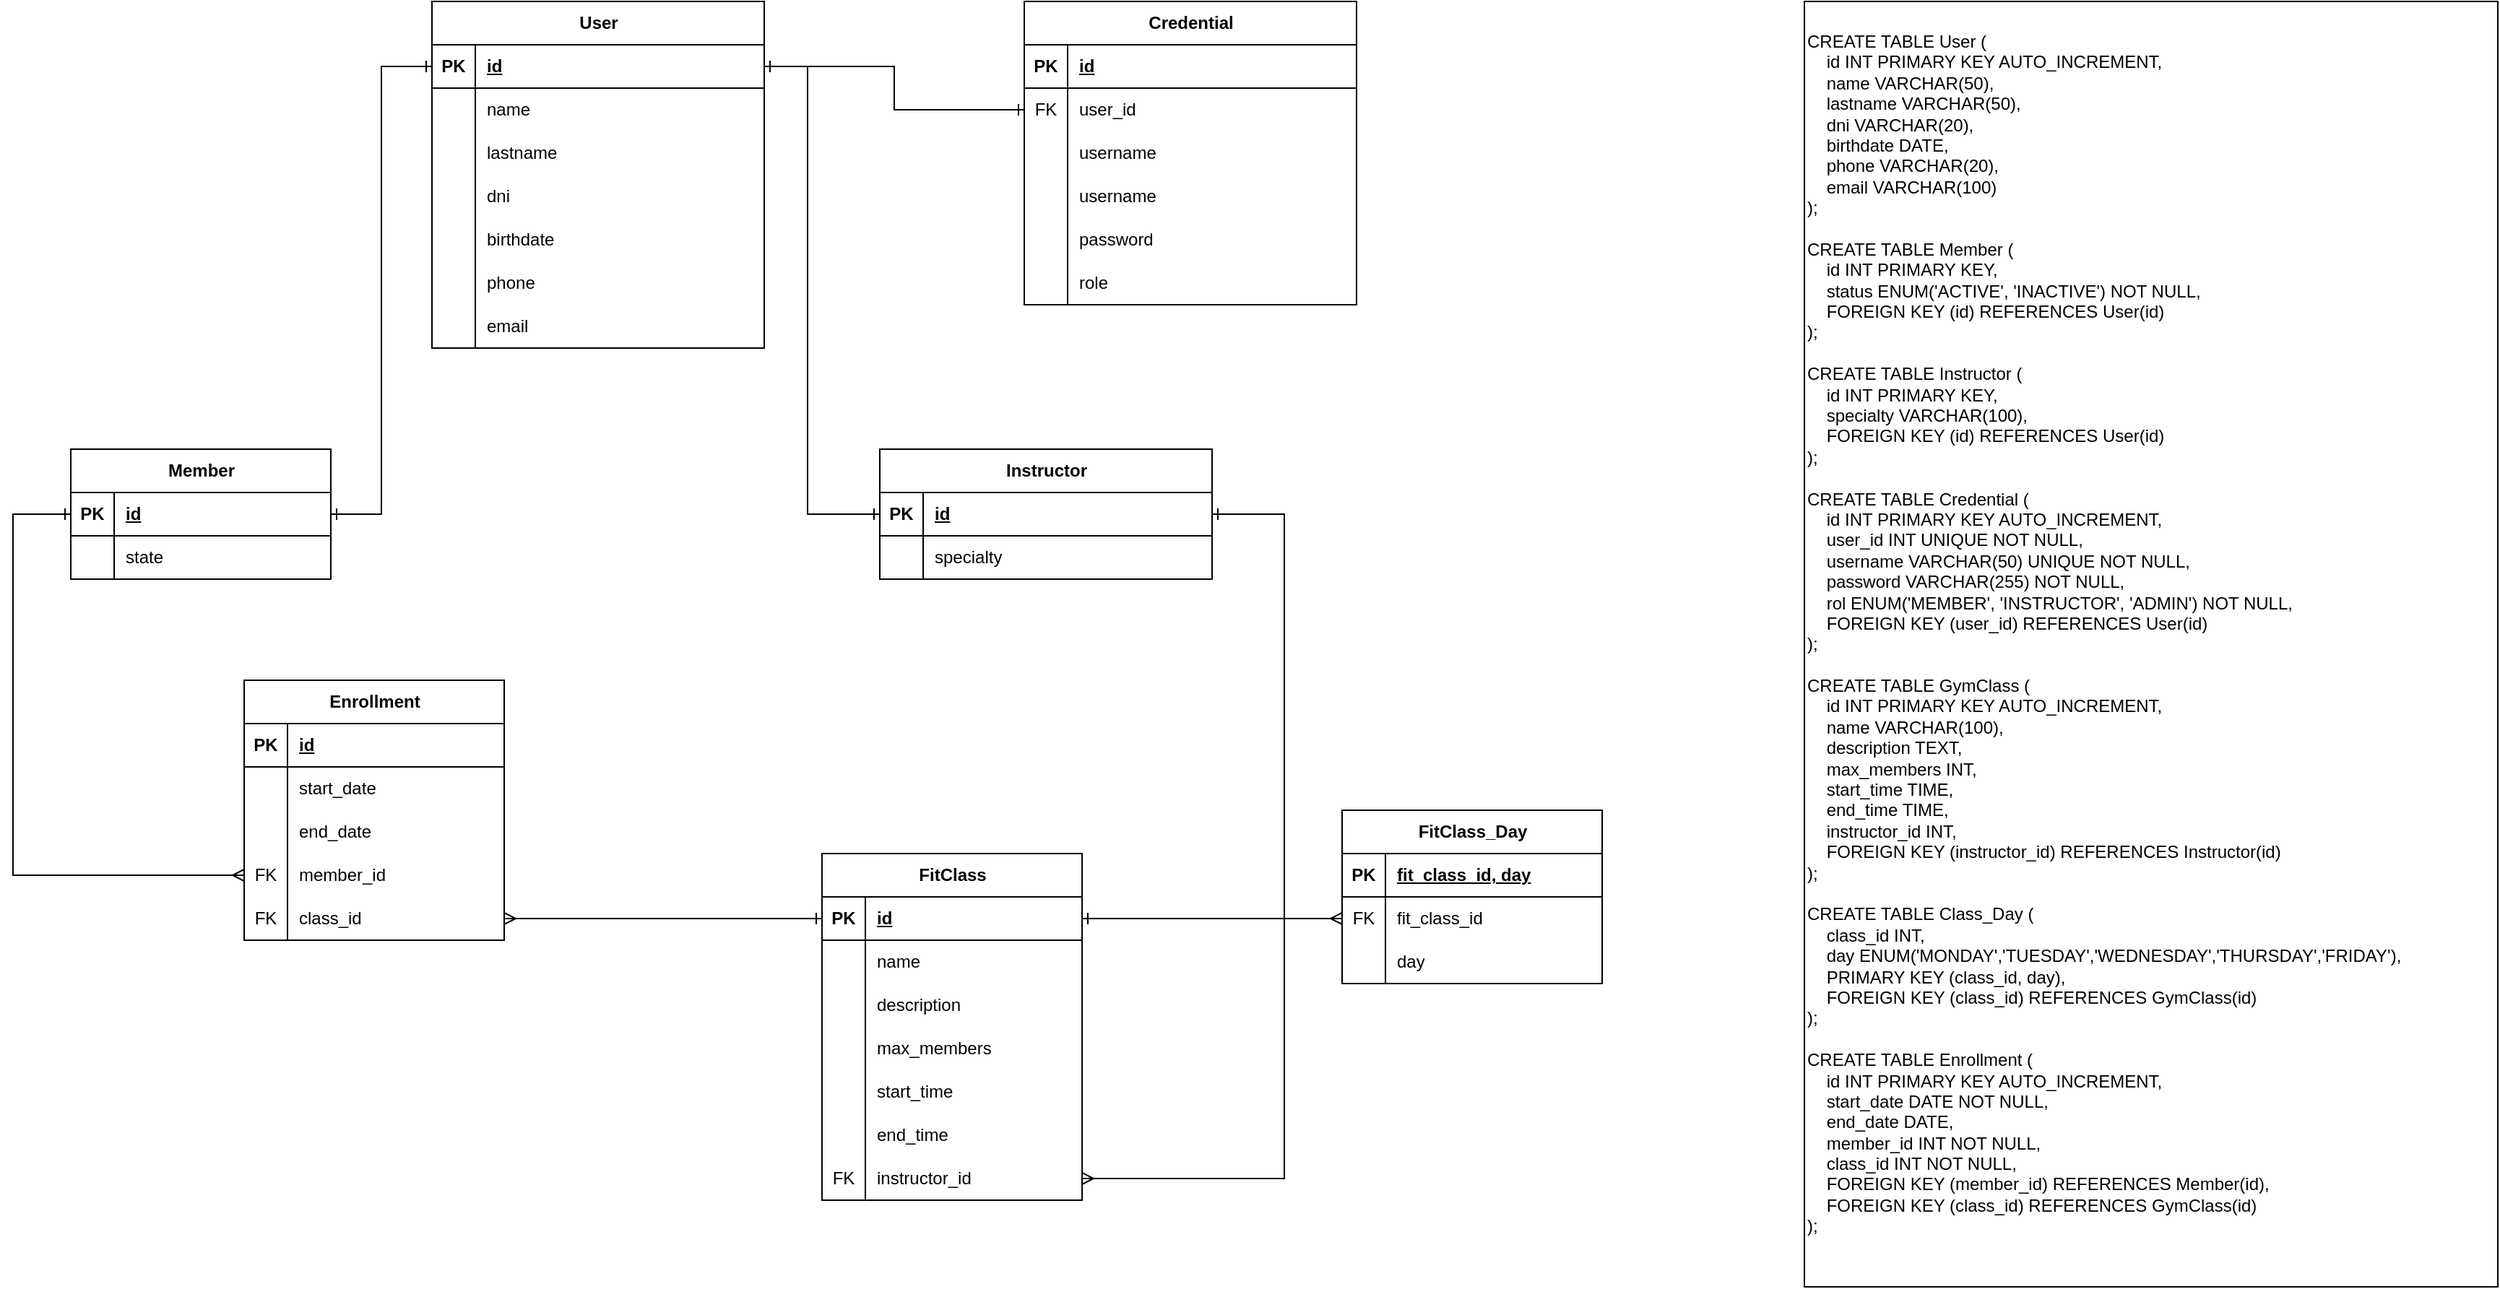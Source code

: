 <mxfile version="26.2.15">
  <diagram id="R2lEEEUBdFMjLlhIrx00" name="Page-1">
    <mxGraphModel dx="3394" dy="494" grid="1" gridSize="10" guides="1" tooltips="1" connect="1" arrows="1" fold="1" page="0" pageScale="1" pageWidth="850" pageHeight="1100" math="0" shadow="0" extFonts="Permanent Marker^https://fonts.googleapis.com/css?family=Permanent+Marker">
      <root>
        <mxCell id="0" />
        <mxCell id="1" parent="0" />
        <mxCell id="XDfrnx3WVBrIxC8lIADn-15" value="Credential" style="shape=table;startSize=30;container=1;collapsible=1;childLayout=tableLayout;fixedRows=1;rowLines=0;fontStyle=1;align=center;resizeLast=1;html=1;" parent="1" vertex="1">
          <mxGeometry x="-140" y="1050" width="230" height="210" as="geometry" />
        </mxCell>
        <mxCell id="XDfrnx3WVBrIxC8lIADn-16" value="" style="shape=tableRow;horizontal=0;startSize=0;swimlaneHead=0;swimlaneBody=0;fillColor=none;collapsible=0;dropTarget=0;points=[[0,0.5],[1,0.5]];portConstraint=eastwest;top=0;left=0;right=0;bottom=1;" parent="XDfrnx3WVBrIxC8lIADn-15" vertex="1">
          <mxGeometry y="30" width="230" height="30" as="geometry" />
        </mxCell>
        <mxCell id="XDfrnx3WVBrIxC8lIADn-17" value="PK" style="shape=partialRectangle;connectable=0;fillColor=none;top=0;left=0;bottom=0;right=0;fontStyle=1;overflow=hidden;whiteSpace=wrap;html=1;" parent="XDfrnx3WVBrIxC8lIADn-16" vertex="1">
          <mxGeometry width="30" height="30" as="geometry">
            <mxRectangle width="30" height="30" as="alternateBounds" />
          </mxGeometry>
        </mxCell>
        <mxCell id="XDfrnx3WVBrIxC8lIADn-18" value="id" style="shape=partialRectangle;connectable=0;fillColor=none;top=0;left=0;bottom=0;right=0;align=left;spacingLeft=6;fontStyle=5;overflow=hidden;whiteSpace=wrap;html=1;" parent="XDfrnx3WVBrIxC8lIADn-16" vertex="1">
          <mxGeometry x="30" width="200" height="30" as="geometry">
            <mxRectangle width="200" height="30" as="alternateBounds" />
          </mxGeometry>
        </mxCell>
        <mxCell id="XDfrnx3WVBrIxC8lIADn-19" value="" style="shape=tableRow;horizontal=0;startSize=0;swimlaneHead=0;swimlaneBody=0;fillColor=none;collapsible=0;dropTarget=0;points=[[0,0.5],[1,0.5]];portConstraint=eastwest;top=0;left=0;right=0;bottom=0;" parent="XDfrnx3WVBrIxC8lIADn-15" vertex="1">
          <mxGeometry y="60" width="230" height="30" as="geometry" />
        </mxCell>
        <mxCell id="XDfrnx3WVBrIxC8lIADn-20" value="FK" style="shape=partialRectangle;connectable=0;fillColor=none;top=0;left=0;bottom=0;right=0;editable=1;overflow=hidden;whiteSpace=wrap;html=1;" parent="XDfrnx3WVBrIxC8lIADn-19" vertex="1">
          <mxGeometry width="30" height="30" as="geometry">
            <mxRectangle width="30" height="30" as="alternateBounds" />
          </mxGeometry>
        </mxCell>
        <mxCell id="XDfrnx3WVBrIxC8lIADn-21" value="user_id" style="shape=partialRectangle;connectable=0;fillColor=none;top=0;left=0;bottom=0;right=0;align=left;spacingLeft=6;overflow=hidden;whiteSpace=wrap;html=1;" parent="XDfrnx3WVBrIxC8lIADn-19" vertex="1">
          <mxGeometry x="30" width="200" height="30" as="geometry">
            <mxRectangle width="200" height="30" as="alternateBounds" />
          </mxGeometry>
        </mxCell>
        <mxCell id="XDfrnx3WVBrIxC8lIADn-177" value="" style="shape=tableRow;horizontal=0;startSize=0;swimlaneHead=0;swimlaneBody=0;fillColor=none;collapsible=0;dropTarget=0;points=[[0,0.5],[1,0.5]];portConstraint=eastwest;top=0;left=0;right=0;bottom=0;" parent="XDfrnx3WVBrIxC8lIADn-15" vertex="1">
          <mxGeometry y="90" width="230" height="30" as="geometry" />
        </mxCell>
        <mxCell id="XDfrnx3WVBrIxC8lIADn-178" value="" style="shape=partialRectangle;connectable=0;fillColor=none;top=0;left=0;bottom=0;right=0;editable=1;overflow=hidden;whiteSpace=wrap;html=1;" parent="XDfrnx3WVBrIxC8lIADn-177" vertex="1">
          <mxGeometry width="30" height="30" as="geometry">
            <mxRectangle width="30" height="30" as="alternateBounds" />
          </mxGeometry>
        </mxCell>
        <mxCell id="XDfrnx3WVBrIxC8lIADn-179" value="username&lt;span style=&quot;white-space: pre;&quot;&gt;&#x9;&lt;/span&gt;&lt;span style=&quot;white-space: pre;&quot;&gt;&#x9;&lt;/span&gt;" style="shape=partialRectangle;connectable=0;fillColor=none;top=0;left=0;bottom=0;right=0;align=left;spacingLeft=6;overflow=hidden;whiteSpace=wrap;html=1;" parent="XDfrnx3WVBrIxC8lIADn-177" vertex="1">
          <mxGeometry x="30" width="200" height="30" as="geometry">
            <mxRectangle width="200" height="30" as="alternateBounds" />
          </mxGeometry>
        </mxCell>
        <mxCell id="XDfrnx3WVBrIxC8lIADn-22" value="" style="shape=tableRow;horizontal=0;startSize=0;swimlaneHead=0;swimlaneBody=0;fillColor=none;collapsible=0;dropTarget=0;points=[[0,0.5],[1,0.5]];portConstraint=eastwest;top=0;left=0;right=0;bottom=0;" parent="XDfrnx3WVBrIxC8lIADn-15" vertex="1">
          <mxGeometry y="120" width="230" height="30" as="geometry" />
        </mxCell>
        <mxCell id="XDfrnx3WVBrIxC8lIADn-23" value="" style="shape=partialRectangle;connectable=0;fillColor=none;top=0;left=0;bottom=0;right=0;editable=1;overflow=hidden;whiteSpace=wrap;html=1;" parent="XDfrnx3WVBrIxC8lIADn-22" vertex="1">
          <mxGeometry width="30" height="30" as="geometry">
            <mxRectangle width="30" height="30" as="alternateBounds" />
          </mxGeometry>
        </mxCell>
        <mxCell id="XDfrnx3WVBrIxC8lIADn-24" value="username&lt;span style=&quot;white-space: pre;&quot;&gt;&#x9;&lt;/span&gt;&lt;span style=&quot;white-space: pre;&quot;&gt;&#x9;&lt;/span&gt;" style="shape=partialRectangle;connectable=0;fillColor=none;top=0;left=0;bottom=0;right=0;align=left;spacingLeft=6;overflow=hidden;whiteSpace=wrap;html=1;" parent="XDfrnx3WVBrIxC8lIADn-22" vertex="1">
          <mxGeometry x="30" width="200" height="30" as="geometry">
            <mxRectangle width="200" height="30" as="alternateBounds" />
          </mxGeometry>
        </mxCell>
        <mxCell id="XDfrnx3WVBrIxC8lIADn-25" value="" style="shape=tableRow;horizontal=0;startSize=0;swimlaneHead=0;swimlaneBody=0;fillColor=none;collapsible=0;dropTarget=0;points=[[0,0.5],[1,0.5]];portConstraint=eastwest;top=0;left=0;right=0;bottom=0;" parent="XDfrnx3WVBrIxC8lIADn-15" vertex="1">
          <mxGeometry y="150" width="230" height="30" as="geometry" />
        </mxCell>
        <mxCell id="XDfrnx3WVBrIxC8lIADn-26" value="" style="shape=partialRectangle;connectable=0;fillColor=none;top=0;left=0;bottom=0;right=0;editable=1;overflow=hidden;whiteSpace=wrap;html=1;" parent="XDfrnx3WVBrIxC8lIADn-25" vertex="1">
          <mxGeometry width="30" height="30" as="geometry">
            <mxRectangle width="30" height="30" as="alternateBounds" />
          </mxGeometry>
        </mxCell>
        <mxCell id="XDfrnx3WVBrIxC8lIADn-27" value="password" style="shape=partialRectangle;connectable=0;fillColor=none;top=0;left=0;bottom=0;right=0;align=left;spacingLeft=6;overflow=hidden;whiteSpace=wrap;html=1;" parent="XDfrnx3WVBrIxC8lIADn-25" vertex="1">
          <mxGeometry x="30" width="200" height="30" as="geometry">
            <mxRectangle width="200" height="30" as="alternateBounds" />
          </mxGeometry>
        </mxCell>
        <mxCell id="XDfrnx3WVBrIxC8lIADn-29" value="" style="shape=tableRow;horizontal=0;startSize=0;swimlaneHead=0;swimlaneBody=0;fillColor=none;collapsible=0;dropTarget=0;points=[[0,0.5],[1,0.5]];portConstraint=eastwest;top=0;left=0;right=0;bottom=0;" parent="XDfrnx3WVBrIxC8lIADn-15" vertex="1">
          <mxGeometry y="180" width="230" height="30" as="geometry" />
        </mxCell>
        <mxCell id="XDfrnx3WVBrIxC8lIADn-30" value="" style="shape=partialRectangle;connectable=0;fillColor=none;top=0;left=0;bottom=0;right=0;editable=1;overflow=hidden;whiteSpace=wrap;html=1;" parent="XDfrnx3WVBrIxC8lIADn-29" vertex="1">
          <mxGeometry width="30" height="30" as="geometry">
            <mxRectangle width="30" height="30" as="alternateBounds" />
          </mxGeometry>
        </mxCell>
        <mxCell id="XDfrnx3WVBrIxC8lIADn-31" value="role" style="shape=partialRectangle;connectable=0;fillColor=none;top=0;left=0;bottom=0;right=0;align=left;spacingLeft=6;overflow=hidden;whiteSpace=wrap;html=1;" parent="XDfrnx3WVBrIxC8lIADn-29" vertex="1">
          <mxGeometry x="30" width="200" height="30" as="geometry">
            <mxRectangle width="200" height="30" as="alternateBounds" />
          </mxGeometry>
        </mxCell>
        <mxCell id="XDfrnx3WVBrIxC8lIADn-51" value="Instructor" style="shape=table;startSize=30;container=1;collapsible=1;childLayout=tableLayout;fixedRows=1;rowLines=0;fontStyle=1;align=center;resizeLast=1;html=1;" parent="1" vertex="1">
          <mxGeometry x="-240" y="1360" width="230" height="90" as="geometry" />
        </mxCell>
        <mxCell id="XDfrnx3WVBrIxC8lIADn-52" value="" style="shape=tableRow;horizontal=0;startSize=0;swimlaneHead=0;swimlaneBody=0;fillColor=none;collapsible=0;dropTarget=0;points=[[0,0.5],[1,0.5]];portConstraint=eastwest;top=0;left=0;right=0;bottom=1;" parent="XDfrnx3WVBrIxC8lIADn-51" vertex="1">
          <mxGeometry y="30" width="230" height="30" as="geometry" />
        </mxCell>
        <mxCell id="XDfrnx3WVBrIxC8lIADn-53" value="PK" style="shape=partialRectangle;connectable=0;fillColor=none;top=0;left=0;bottom=0;right=0;fontStyle=1;overflow=hidden;whiteSpace=wrap;html=1;" parent="XDfrnx3WVBrIxC8lIADn-52" vertex="1">
          <mxGeometry width="30" height="30" as="geometry">
            <mxRectangle width="30" height="30" as="alternateBounds" />
          </mxGeometry>
        </mxCell>
        <mxCell id="XDfrnx3WVBrIxC8lIADn-54" value="id" style="shape=partialRectangle;connectable=0;fillColor=none;top=0;left=0;bottom=0;right=0;align=left;spacingLeft=6;fontStyle=5;overflow=hidden;whiteSpace=wrap;html=1;" parent="XDfrnx3WVBrIxC8lIADn-52" vertex="1">
          <mxGeometry x="30" width="200" height="30" as="geometry">
            <mxRectangle width="200" height="30" as="alternateBounds" />
          </mxGeometry>
        </mxCell>
        <mxCell id="XDfrnx3WVBrIxC8lIADn-55" value="" style="shape=tableRow;horizontal=0;startSize=0;swimlaneHead=0;swimlaneBody=0;fillColor=none;collapsible=0;dropTarget=0;points=[[0,0.5],[1,0.5]];portConstraint=eastwest;top=0;left=0;right=0;bottom=0;" parent="XDfrnx3WVBrIxC8lIADn-51" vertex="1">
          <mxGeometry y="60" width="230" height="30" as="geometry" />
        </mxCell>
        <mxCell id="XDfrnx3WVBrIxC8lIADn-56" value="" style="shape=partialRectangle;connectable=0;fillColor=none;top=0;left=0;bottom=0;right=0;editable=1;overflow=hidden;whiteSpace=wrap;html=1;" parent="XDfrnx3WVBrIxC8lIADn-55" vertex="1">
          <mxGeometry width="30" height="30" as="geometry">
            <mxRectangle width="30" height="30" as="alternateBounds" />
          </mxGeometry>
        </mxCell>
        <mxCell id="XDfrnx3WVBrIxC8lIADn-57" value="specialty" style="shape=partialRectangle;connectable=0;fillColor=none;top=0;left=0;bottom=0;right=0;align=left;spacingLeft=6;overflow=hidden;whiteSpace=wrap;html=1;" parent="XDfrnx3WVBrIxC8lIADn-55" vertex="1">
          <mxGeometry x="30" width="200" height="30" as="geometry">
            <mxRectangle width="200" height="30" as="alternateBounds" />
          </mxGeometry>
        </mxCell>
        <mxCell id="XDfrnx3WVBrIxC8lIADn-64" value="User" style="shape=table;startSize=30;container=1;collapsible=1;childLayout=tableLayout;fixedRows=1;rowLines=0;fontStyle=1;align=center;resizeLast=1;html=1;" parent="1" vertex="1">
          <mxGeometry x="-550" y="1050" width="230" height="240" as="geometry" />
        </mxCell>
        <mxCell id="XDfrnx3WVBrIxC8lIADn-65" value="" style="shape=tableRow;horizontal=0;startSize=0;swimlaneHead=0;swimlaneBody=0;fillColor=none;collapsible=0;dropTarget=0;points=[[0,0.5],[1,0.5]];portConstraint=eastwest;top=0;left=0;right=0;bottom=1;" parent="XDfrnx3WVBrIxC8lIADn-64" vertex="1">
          <mxGeometry y="30" width="230" height="30" as="geometry" />
        </mxCell>
        <mxCell id="XDfrnx3WVBrIxC8lIADn-66" value="PK" style="shape=partialRectangle;connectable=0;fillColor=none;top=0;left=0;bottom=0;right=0;fontStyle=1;overflow=hidden;whiteSpace=wrap;html=1;" parent="XDfrnx3WVBrIxC8lIADn-65" vertex="1">
          <mxGeometry width="30" height="30" as="geometry">
            <mxRectangle width="30" height="30" as="alternateBounds" />
          </mxGeometry>
        </mxCell>
        <mxCell id="XDfrnx3WVBrIxC8lIADn-67" value="id" style="shape=partialRectangle;connectable=0;fillColor=none;top=0;left=0;bottom=0;right=0;align=left;spacingLeft=6;fontStyle=5;overflow=hidden;whiteSpace=wrap;html=1;" parent="XDfrnx3WVBrIxC8lIADn-65" vertex="1">
          <mxGeometry x="30" width="200" height="30" as="geometry">
            <mxRectangle width="200" height="30" as="alternateBounds" />
          </mxGeometry>
        </mxCell>
        <mxCell id="XDfrnx3WVBrIxC8lIADn-68" value="" style="shape=tableRow;horizontal=0;startSize=0;swimlaneHead=0;swimlaneBody=0;fillColor=none;collapsible=0;dropTarget=0;points=[[0,0.5],[1,0.5]];portConstraint=eastwest;top=0;left=0;right=0;bottom=0;" parent="XDfrnx3WVBrIxC8lIADn-64" vertex="1">
          <mxGeometry y="60" width="230" height="30" as="geometry" />
        </mxCell>
        <mxCell id="XDfrnx3WVBrIxC8lIADn-69" value="" style="shape=partialRectangle;connectable=0;fillColor=none;top=0;left=0;bottom=0;right=0;editable=1;overflow=hidden;whiteSpace=wrap;html=1;" parent="XDfrnx3WVBrIxC8lIADn-68" vertex="1">
          <mxGeometry width="30" height="30" as="geometry">
            <mxRectangle width="30" height="30" as="alternateBounds" />
          </mxGeometry>
        </mxCell>
        <mxCell id="XDfrnx3WVBrIxC8lIADn-70" value="name" style="shape=partialRectangle;connectable=0;fillColor=none;top=0;left=0;bottom=0;right=0;align=left;spacingLeft=6;overflow=hidden;whiteSpace=wrap;html=1;" parent="XDfrnx3WVBrIxC8lIADn-68" vertex="1">
          <mxGeometry x="30" width="200" height="30" as="geometry">
            <mxRectangle width="200" height="30" as="alternateBounds" />
          </mxGeometry>
        </mxCell>
        <mxCell id="XDfrnx3WVBrIxC8lIADn-71" value="" style="shape=tableRow;horizontal=0;startSize=0;swimlaneHead=0;swimlaneBody=0;fillColor=none;collapsible=0;dropTarget=0;points=[[0,0.5],[1,0.5]];portConstraint=eastwest;top=0;left=0;right=0;bottom=0;" parent="XDfrnx3WVBrIxC8lIADn-64" vertex="1">
          <mxGeometry y="90" width="230" height="30" as="geometry" />
        </mxCell>
        <mxCell id="XDfrnx3WVBrIxC8lIADn-72" value="" style="shape=partialRectangle;connectable=0;fillColor=none;top=0;left=0;bottom=0;right=0;editable=1;overflow=hidden;whiteSpace=wrap;html=1;" parent="XDfrnx3WVBrIxC8lIADn-71" vertex="1">
          <mxGeometry width="30" height="30" as="geometry">
            <mxRectangle width="30" height="30" as="alternateBounds" />
          </mxGeometry>
        </mxCell>
        <mxCell id="XDfrnx3WVBrIxC8lIADn-73" value="lastname" style="shape=partialRectangle;connectable=0;fillColor=none;top=0;left=0;bottom=0;right=0;align=left;spacingLeft=6;overflow=hidden;whiteSpace=wrap;html=1;" parent="XDfrnx3WVBrIxC8lIADn-71" vertex="1">
          <mxGeometry x="30" width="200" height="30" as="geometry">
            <mxRectangle width="200" height="30" as="alternateBounds" />
          </mxGeometry>
        </mxCell>
        <mxCell id="XDfrnx3WVBrIxC8lIADn-74" value="" style="shape=tableRow;horizontal=0;startSize=0;swimlaneHead=0;swimlaneBody=0;fillColor=none;collapsible=0;dropTarget=0;points=[[0,0.5],[1,0.5]];portConstraint=eastwest;top=0;left=0;right=0;bottom=0;" parent="XDfrnx3WVBrIxC8lIADn-64" vertex="1">
          <mxGeometry y="120" width="230" height="30" as="geometry" />
        </mxCell>
        <mxCell id="XDfrnx3WVBrIxC8lIADn-75" value="" style="shape=partialRectangle;connectable=0;fillColor=none;top=0;left=0;bottom=0;right=0;editable=1;overflow=hidden;whiteSpace=wrap;html=1;" parent="XDfrnx3WVBrIxC8lIADn-74" vertex="1">
          <mxGeometry width="30" height="30" as="geometry">
            <mxRectangle width="30" height="30" as="alternateBounds" />
          </mxGeometry>
        </mxCell>
        <mxCell id="XDfrnx3WVBrIxC8lIADn-76" value="dni" style="shape=partialRectangle;connectable=0;fillColor=none;top=0;left=0;bottom=0;right=0;align=left;spacingLeft=6;overflow=hidden;whiteSpace=wrap;html=1;" parent="XDfrnx3WVBrIxC8lIADn-74" vertex="1">
          <mxGeometry x="30" width="200" height="30" as="geometry">
            <mxRectangle width="200" height="30" as="alternateBounds" />
          </mxGeometry>
        </mxCell>
        <mxCell id="XDfrnx3WVBrIxC8lIADn-77" value="" style="shape=tableRow;horizontal=0;startSize=0;swimlaneHead=0;swimlaneBody=0;fillColor=none;collapsible=0;dropTarget=0;points=[[0,0.5],[1,0.5]];portConstraint=eastwest;top=0;left=0;right=0;bottom=0;" parent="XDfrnx3WVBrIxC8lIADn-64" vertex="1">
          <mxGeometry y="150" width="230" height="30" as="geometry" />
        </mxCell>
        <mxCell id="XDfrnx3WVBrIxC8lIADn-78" value="" style="shape=partialRectangle;connectable=0;fillColor=none;top=0;left=0;bottom=0;right=0;editable=1;overflow=hidden;whiteSpace=wrap;html=1;" parent="XDfrnx3WVBrIxC8lIADn-77" vertex="1">
          <mxGeometry width="30" height="30" as="geometry">
            <mxRectangle width="30" height="30" as="alternateBounds" />
          </mxGeometry>
        </mxCell>
        <mxCell id="XDfrnx3WVBrIxC8lIADn-79" value="birthdate" style="shape=partialRectangle;connectable=0;fillColor=none;top=0;left=0;bottom=0;right=0;align=left;spacingLeft=6;overflow=hidden;whiteSpace=wrap;html=1;" parent="XDfrnx3WVBrIxC8lIADn-77" vertex="1">
          <mxGeometry x="30" width="200" height="30" as="geometry">
            <mxRectangle width="200" height="30" as="alternateBounds" />
          </mxGeometry>
        </mxCell>
        <mxCell id="XDfrnx3WVBrIxC8lIADn-80" value="" style="shape=tableRow;horizontal=0;startSize=0;swimlaneHead=0;swimlaneBody=0;fillColor=none;collapsible=0;dropTarget=0;points=[[0,0.5],[1,0.5]];portConstraint=eastwest;top=0;left=0;right=0;bottom=0;" parent="XDfrnx3WVBrIxC8lIADn-64" vertex="1">
          <mxGeometry y="180" width="230" height="30" as="geometry" />
        </mxCell>
        <mxCell id="XDfrnx3WVBrIxC8lIADn-81" value="" style="shape=partialRectangle;connectable=0;fillColor=none;top=0;left=0;bottom=0;right=0;editable=1;overflow=hidden;whiteSpace=wrap;html=1;" parent="XDfrnx3WVBrIxC8lIADn-80" vertex="1">
          <mxGeometry width="30" height="30" as="geometry">
            <mxRectangle width="30" height="30" as="alternateBounds" />
          </mxGeometry>
        </mxCell>
        <mxCell id="XDfrnx3WVBrIxC8lIADn-82" value="phone" style="shape=partialRectangle;connectable=0;fillColor=none;top=0;left=0;bottom=0;right=0;align=left;spacingLeft=6;overflow=hidden;whiteSpace=wrap;html=1;" parent="XDfrnx3WVBrIxC8lIADn-80" vertex="1">
          <mxGeometry x="30" width="200" height="30" as="geometry">
            <mxRectangle width="200" height="30" as="alternateBounds" />
          </mxGeometry>
        </mxCell>
        <mxCell id="XDfrnx3WVBrIxC8lIADn-83" value="" style="shape=tableRow;horizontal=0;startSize=0;swimlaneHead=0;swimlaneBody=0;fillColor=none;collapsible=0;dropTarget=0;points=[[0,0.5],[1,0.5]];portConstraint=eastwest;top=0;left=0;right=0;bottom=0;" parent="XDfrnx3WVBrIxC8lIADn-64" vertex="1">
          <mxGeometry y="210" width="230" height="30" as="geometry" />
        </mxCell>
        <mxCell id="XDfrnx3WVBrIxC8lIADn-84" value="" style="shape=partialRectangle;connectable=0;fillColor=none;top=0;left=0;bottom=0;right=0;editable=1;overflow=hidden;whiteSpace=wrap;html=1;" parent="XDfrnx3WVBrIxC8lIADn-83" vertex="1">
          <mxGeometry width="30" height="30" as="geometry">
            <mxRectangle width="30" height="30" as="alternateBounds" />
          </mxGeometry>
        </mxCell>
        <mxCell id="XDfrnx3WVBrIxC8lIADn-85" value="email" style="shape=partialRectangle;connectable=0;fillColor=none;top=0;left=0;bottom=0;right=0;align=left;spacingLeft=6;overflow=hidden;whiteSpace=wrap;html=1;" parent="XDfrnx3WVBrIxC8lIADn-83" vertex="1">
          <mxGeometry x="30" width="200" height="30" as="geometry">
            <mxRectangle width="200" height="30" as="alternateBounds" />
          </mxGeometry>
        </mxCell>
        <mxCell id="XDfrnx3WVBrIxC8lIADn-86" value="Member" style="shape=table;startSize=30;container=1;collapsible=1;childLayout=tableLayout;fixedRows=1;rowLines=0;fontStyle=1;align=center;resizeLast=1;html=1;" parent="1" vertex="1">
          <mxGeometry x="-800" y="1360" width="180" height="90" as="geometry" />
        </mxCell>
        <mxCell id="XDfrnx3WVBrIxC8lIADn-87" value="" style="shape=tableRow;horizontal=0;startSize=0;swimlaneHead=0;swimlaneBody=0;fillColor=none;collapsible=0;dropTarget=0;points=[[0,0.5],[1,0.5]];portConstraint=eastwest;top=0;left=0;right=0;bottom=1;" parent="XDfrnx3WVBrIxC8lIADn-86" vertex="1">
          <mxGeometry y="30" width="180" height="30" as="geometry" />
        </mxCell>
        <mxCell id="XDfrnx3WVBrIxC8lIADn-88" value="PK" style="shape=partialRectangle;connectable=0;fillColor=none;top=0;left=0;bottom=0;right=0;fontStyle=1;overflow=hidden;whiteSpace=wrap;html=1;" parent="XDfrnx3WVBrIxC8lIADn-87" vertex="1">
          <mxGeometry width="30" height="30" as="geometry">
            <mxRectangle width="30" height="30" as="alternateBounds" />
          </mxGeometry>
        </mxCell>
        <mxCell id="XDfrnx3WVBrIxC8lIADn-89" value="id" style="shape=partialRectangle;connectable=0;fillColor=none;top=0;left=0;bottom=0;right=0;align=left;spacingLeft=6;fontStyle=5;overflow=hidden;whiteSpace=wrap;html=1;" parent="XDfrnx3WVBrIxC8lIADn-87" vertex="1">
          <mxGeometry x="30" width="150" height="30" as="geometry">
            <mxRectangle width="150" height="30" as="alternateBounds" />
          </mxGeometry>
        </mxCell>
        <mxCell id="XDfrnx3WVBrIxC8lIADn-90" value="" style="shape=tableRow;horizontal=0;startSize=0;swimlaneHead=0;swimlaneBody=0;fillColor=none;collapsible=0;dropTarget=0;points=[[0,0.5],[1,0.5]];portConstraint=eastwest;top=0;left=0;right=0;bottom=0;" parent="XDfrnx3WVBrIxC8lIADn-86" vertex="1">
          <mxGeometry y="60" width="180" height="30" as="geometry" />
        </mxCell>
        <mxCell id="XDfrnx3WVBrIxC8lIADn-91" value="" style="shape=partialRectangle;connectable=0;fillColor=none;top=0;left=0;bottom=0;right=0;editable=1;overflow=hidden;whiteSpace=wrap;html=1;" parent="XDfrnx3WVBrIxC8lIADn-90" vertex="1">
          <mxGeometry width="30" height="30" as="geometry">
            <mxRectangle width="30" height="30" as="alternateBounds" />
          </mxGeometry>
        </mxCell>
        <mxCell id="XDfrnx3WVBrIxC8lIADn-92" value="state" style="shape=partialRectangle;connectable=0;fillColor=none;top=0;left=0;bottom=0;right=0;align=left;spacingLeft=6;overflow=hidden;whiteSpace=wrap;html=1;" parent="XDfrnx3WVBrIxC8lIADn-90" vertex="1">
          <mxGeometry x="30" width="150" height="30" as="geometry">
            <mxRectangle width="150" height="30" as="alternateBounds" />
          </mxGeometry>
        </mxCell>
        <mxCell id="XDfrnx3WVBrIxC8lIADn-99" value="Enrollment" style="shape=table;startSize=30;container=1;collapsible=1;childLayout=tableLayout;fixedRows=1;rowLines=0;fontStyle=1;align=center;resizeLast=1;html=1;" parent="1" vertex="1">
          <mxGeometry x="-680" y="1520" width="180" height="180" as="geometry" />
        </mxCell>
        <mxCell id="XDfrnx3WVBrIxC8lIADn-100" value="" style="shape=tableRow;horizontal=0;startSize=0;swimlaneHead=0;swimlaneBody=0;fillColor=none;collapsible=0;dropTarget=0;points=[[0,0.5],[1,0.5]];portConstraint=eastwest;top=0;left=0;right=0;bottom=1;" parent="XDfrnx3WVBrIxC8lIADn-99" vertex="1">
          <mxGeometry y="30" width="180" height="30" as="geometry" />
        </mxCell>
        <mxCell id="XDfrnx3WVBrIxC8lIADn-101" value="PK" style="shape=partialRectangle;connectable=0;fillColor=none;top=0;left=0;bottom=0;right=0;fontStyle=1;overflow=hidden;whiteSpace=wrap;html=1;" parent="XDfrnx3WVBrIxC8lIADn-100" vertex="1">
          <mxGeometry width="30" height="30" as="geometry">
            <mxRectangle width="30" height="30" as="alternateBounds" />
          </mxGeometry>
        </mxCell>
        <mxCell id="XDfrnx3WVBrIxC8lIADn-102" value="id" style="shape=partialRectangle;connectable=0;fillColor=none;top=0;left=0;bottom=0;right=0;align=left;spacingLeft=6;fontStyle=5;overflow=hidden;whiteSpace=wrap;html=1;" parent="XDfrnx3WVBrIxC8lIADn-100" vertex="1">
          <mxGeometry x="30" width="150" height="30" as="geometry">
            <mxRectangle width="150" height="30" as="alternateBounds" />
          </mxGeometry>
        </mxCell>
        <mxCell id="XDfrnx3WVBrIxC8lIADn-103" value="" style="shape=tableRow;horizontal=0;startSize=0;swimlaneHead=0;swimlaneBody=0;fillColor=none;collapsible=0;dropTarget=0;points=[[0,0.5],[1,0.5]];portConstraint=eastwest;top=0;left=0;right=0;bottom=0;" parent="XDfrnx3WVBrIxC8lIADn-99" vertex="1">
          <mxGeometry y="60" width="180" height="30" as="geometry" />
        </mxCell>
        <mxCell id="XDfrnx3WVBrIxC8lIADn-104" value="" style="shape=partialRectangle;connectable=0;fillColor=none;top=0;left=0;bottom=0;right=0;editable=1;overflow=hidden;whiteSpace=wrap;html=1;" parent="XDfrnx3WVBrIxC8lIADn-103" vertex="1">
          <mxGeometry width="30" height="30" as="geometry">
            <mxRectangle width="30" height="30" as="alternateBounds" />
          </mxGeometry>
        </mxCell>
        <mxCell id="XDfrnx3WVBrIxC8lIADn-105" value="start_date" style="shape=partialRectangle;connectable=0;fillColor=none;top=0;left=0;bottom=0;right=0;align=left;spacingLeft=6;overflow=hidden;whiteSpace=wrap;html=1;" parent="XDfrnx3WVBrIxC8lIADn-103" vertex="1">
          <mxGeometry x="30" width="150" height="30" as="geometry">
            <mxRectangle width="150" height="30" as="alternateBounds" />
          </mxGeometry>
        </mxCell>
        <mxCell id="XDfrnx3WVBrIxC8lIADn-106" value="" style="shape=tableRow;horizontal=0;startSize=0;swimlaneHead=0;swimlaneBody=0;fillColor=none;collapsible=0;dropTarget=0;points=[[0,0.5],[1,0.5]];portConstraint=eastwest;top=0;left=0;right=0;bottom=0;" parent="XDfrnx3WVBrIxC8lIADn-99" vertex="1">
          <mxGeometry y="90" width="180" height="30" as="geometry" />
        </mxCell>
        <mxCell id="XDfrnx3WVBrIxC8lIADn-107" value="" style="shape=partialRectangle;connectable=0;fillColor=none;top=0;left=0;bottom=0;right=0;editable=1;overflow=hidden;whiteSpace=wrap;html=1;" parent="XDfrnx3WVBrIxC8lIADn-106" vertex="1">
          <mxGeometry width="30" height="30" as="geometry">
            <mxRectangle width="30" height="30" as="alternateBounds" />
          </mxGeometry>
        </mxCell>
        <mxCell id="XDfrnx3WVBrIxC8lIADn-108" value="end_date" style="shape=partialRectangle;connectable=0;fillColor=none;top=0;left=0;bottom=0;right=0;align=left;spacingLeft=6;overflow=hidden;whiteSpace=wrap;html=1;" parent="XDfrnx3WVBrIxC8lIADn-106" vertex="1">
          <mxGeometry x="30" width="150" height="30" as="geometry">
            <mxRectangle width="150" height="30" as="alternateBounds" />
          </mxGeometry>
        </mxCell>
        <mxCell id="XDfrnx3WVBrIxC8lIADn-109" value="" style="shape=tableRow;horizontal=0;startSize=0;swimlaneHead=0;swimlaneBody=0;fillColor=none;collapsible=0;dropTarget=0;points=[[0,0.5],[1,0.5]];portConstraint=eastwest;top=0;left=0;right=0;bottom=0;" parent="XDfrnx3WVBrIxC8lIADn-99" vertex="1">
          <mxGeometry y="120" width="180" height="30" as="geometry" />
        </mxCell>
        <mxCell id="XDfrnx3WVBrIxC8lIADn-110" value="FK" style="shape=partialRectangle;connectable=0;fillColor=none;top=0;left=0;bottom=0;right=0;editable=1;overflow=hidden;whiteSpace=wrap;html=1;" parent="XDfrnx3WVBrIxC8lIADn-109" vertex="1">
          <mxGeometry width="30" height="30" as="geometry">
            <mxRectangle width="30" height="30" as="alternateBounds" />
          </mxGeometry>
        </mxCell>
        <mxCell id="XDfrnx3WVBrIxC8lIADn-111" value="member_id" style="shape=partialRectangle;connectable=0;fillColor=none;top=0;left=0;bottom=0;right=0;align=left;spacingLeft=6;overflow=hidden;whiteSpace=wrap;html=1;" parent="XDfrnx3WVBrIxC8lIADn-109" vertex="1">
          <mxGeometry x="30" width="150" height="30" as="geometry">
            <mxRectangle width="150" height="30" as="alternateBounds" />
          </mxGeometry>
        </mxCell>
        <mxCell id="XDfrnx3WVBrIxC8lIADn-112" value="" style="shape=tableRow;horizontal=0;startSize=0;swimlaneHead=0;swimlaneBody=0;fillColor=none;collapsible=0;dropTarget=0;points=[[0,0.5],[1,0.5]];portConstraint=eastwest;top=0;left=0;right=0;bottom=0;" parent="XDfrnx3WVBrIxC8lIADn-99" vertex="1">
          <mxGeometry y="150" width="180" height="30" as="geometry" />
        </mxCell>
        <mxCell id="XDfrnx3WVBrIxC8lIADn-113" value="FK" style="shape=partialRectangle;connectable=0;fillColor=none;top=0;left=0;bottom=0;right=0;editable=1;overflow=hidden;whiteSpace=wrap;html=1;" parent="XDfrnx3WVBrIxC8lIADn-112" vertex="1">
          <mxGeometry width="30" height="30" as="geometry">
            <mxRectangle width="30" height="30" as="alternateBounds" />
          </mxGeometry>
        </mxCell>
        <mxCell id="XDfrnx3WVBrIxC8lIADn-114" value="class_id" style="shape=partialRectangle;connectable=0;fillColor=none;top=0;left=0;bottom=0;right=0;align=left;spacingLeft=6;overflow=hidden;whiteSpace=wrap;html=1;" parent="XDfrnx3WVBrIxC8lIADn-112" vertex="1">
          <mxGeometry x="30" width="150" height="30" as="geometry">
            <mxRectangle width="150" height="30" as="alternateBounds" />
          </mxGeometry>
        </mxCell>
        <mxCell id="XDfrnx3WVBrIxC8lIADn-115" value="FitClass" style="shape=table;startSize=30;container=1;collapsible=1;childLayout=tableLayout;fixedRows=1;rowLines=0;fontStyle=1;align=center;resizeLast=1;html=1;" parent="1" vertex="1">
          <mxGeometry x="-280" y="1640" width="180" height="240" as="geometry" />
        </mxCell>
        <mxCell id="XDfrnx3WVBrIxC8lIADn-116" value="" style="shape=tableRow;horizontal=0;startSize=0;swimlaneHead=0;swimlaneBody=0;fillColor=none;collapsible=0;dropTarget=0;points=[[0,0.5],[1,0.5]];portConstraint=eastwest;top=0;left=0;right=0;bottom=1;" parent="XDfrnx3WVBrIxC8lIADn-115" vertex="1">
          <mxGeometry y="30" width="180" height="30" as="geometry" />
        </mxCell>
        <mxCell id="XDfrnx3WVBrIxC8lIADn-117" value="PK" style="shape=partialRectangle;connectable=0;fillColor=none;top=0;left=0;bottom=0;right=0;fontStyle=1;overflow=hidden;whiteSpace=wrap;html=1;" parent="XDfrnx3WVBrIxC8lIADn-116" vertex="1">
          <mxGeometry width="30" height="30" as="geometry">
            <mxRectangle width="30" height="30" as="alternateBounds" />
          </mxGeometry>
        </mxCell>
        <mxCell id="XDfrnx3WVBrIxC8lIADn-118" value="id" style="shape=partialRectangle;connectable=0;fillColor=none;top=0;left=0;bottom=0;right=0;align=left;spacingLeft=6;fontStyle=5;overflow=hidden;whiteSpace=wrap;html=1;" parent="XDfrnx3WVBrIxC8lIADn-116" vertex="1">
          <mxGeometry x="30" width="150" height="30" as="geometry">
            <mxRectangle width="150" height="30" as="alternateBounds" />
          </mxGeometry>
        </mxCell>
        <mxCell id="XDfrnx3WVBrIxC8lIADn-119" value="" style="shape=tableRow;horizontal=0;startSize=0;swimlaneHead=0;swimlaneBody=0;fillColor=none;collapsible=0;dropTarget=0;points=[[0,0.5],[1,0.5]];portConstraint=eastwest;top=0;left=0;right=0;bottom=0;" parent="XDfrnx3WVBrIxC8lIADn-115" vertex="1">
          <mxGeometry y="60" width="180" height="30" as="geometry" />
        </mxCell>
        <mxCell id="XDfrnx3WVBrIxC8lIADn-120" value="" style="shape=partialRectangle;connectable=0;fillColor=none;top=0;left=0;bottom=0;right=0;editable=1;overflow=hidden;whiteSpace=wrap;html=1;" parent="XDfrnx3WVBrIxC8lIADn-119" vertex="1">
          <mxGeometry width="30" height="30" as="geometry">
            <mxRectangle width="30" height="30" as="alternateBounds" />
          </mxGeometry>
        </mxCell>
        <mxCell id="XDfrnx3WVBrIxC8lIADn-121" value="name" style="shape=partialRectangle;connectable=0;fillColor=none;top=0;left=0;bottom=0;right=0;align=left;spacingLeft=6;overflow=hidden;whiteSpace=wrap;html=1;" parent="XDfrnx3WVBrIxC8lIADn-119" vertex="1">
          <mxGeometry x="30" width="150" height="30" as="geometry">
            <mxRectangle width="150" height="30" as="alternateBounds" />
          </mxGeometry>
        </mxCell>
        <mxCell id="XDfrnx3WVBrIxC8lIADn-122" value="" style="shape=tableRow;horizontal=0;startSize=0;swimlaneHead=0;swimlaneBody=0;fillColor=none;collapsible=0;dropTarget=0;points=[[0,0.5],[1,0.5]];portConstraint=eastwest;top=0;left=0;right=0;bottom=0;" parent="XDfrnx3WVBrIxC8lIADn-115" vertex="1">
          <mxGeometry y="90" width="180" height="30" as="geometry" />
        </mxCell>
        <mxCell id="XDfrnx3WVBrIxC8lIADn-123" value="" style="shape=partialRectangle;connectable=0;fillColor=none;top=0;left=0;bottom=0;right=0;editable=1;overflow=hidden;whiteSpace=wrap;html=1;" parent="XDfrnx3WVBrIxC8lIADn-122" vertex="1">
          <mxGeometry width="30" height="30" as="geometry">
            <mxRectangle width="30" height="30" as="alternateBounds" />
          </mxGeometry>
        </mxCell>
        <mxCell id="XDfrnx3WVBrIxC8lIADn-124" value="description" style="shape=partialRectangle;connectable=0;fillColor=none;top=0;left=0;bottom=0;right=0;align=left;spacingLeft=6;overflow=hidden;whiteSpace=wrap;html=1;" parent="XDfrnx3WVBrIxC8lIADn-122" vertex="1">
          <mxGeometry x="30" width="150" height="30" as="geometry">
            <mxRectangle width="150" height="30" as="alternateBounds" />
          </mxGeometry>
        </mxCell>
        <mxCell id="XDfrnx3WVBrIxC8lIADn-125" value="" style="shape=tableRow;horizontal=0;startSize=0;swimlaneHead=0;swimlaneBody=0;fillColor=none;collapsible=0;dropTarget=0;points=[[0,0.5],[1,0.5]];portConstraint=eastwest;top=0;left=0;right=0;bottom=0;" parent="XDfrnx3WVBrIxC8lIADn-115" vertex="1">
          <mxGeometry y="120" width="180" height="30" as="geometry" />
        </mxCell>
        <mxCell id="XDfrnx3WVBrIxC8lIADn-126" value="" style="shape=partialRectangle;connectable=0;fillColor=none;top=0;left=0;bottom=0;right=0;editable=1;overflow=hidden;whiteSpace=wrap;html=1;" parent="XDfrnx3WVBrIxC8lIADn-125" vertex="1">
          <mxGeometry width="30" height="30" as="geometry">
            <mxRectangle width="30" height="30" as="alternateBounds" />
          </mxGeometry>
        </mxCell>
        <mxCell id="XDfrnx3WVBrIxC8lIADn-127" value="max_members" style="shape=partialRectangle;connectable=0;fillColor=none;top=0;left=0;bottom=0;right=0;align=left;spacingLeft=6;overflow=hidden;whiteSpace=wrap;html=1;" parent="XDfrnx3WVBrIxC8lIADn-125" vertex="1">
          <mxGeometry x="30" width="150" height="30" as="geometry">
            <mxRectangle width="150" height="30" as="alternateBounds" />
          </mxGeometry>
        </mxCell>
        <mxCell id="XDfrnx3WVBrIxC8lIADn-128" value="" style="shape=tableRow;horizontal=0;startSize=0;swimlaneHead=0;swimlaneBody=0;fillColor=none;collapsible=0;dropTarget=0;points=[[0,0.5],[1,0.5]];portConstraint=eastwest;top=0;left=0;right=0;bottom=0;" parent="XDfrnx3WVBrIxC8lIADn-115" vertex="1">
          <mxGeometry y="150" width="180" height="30" as="geometry" />
        </mxCell>
        <mxCell id="XDfrnx3WVBrIxC8lIADn-129" value="" style="shape=partialRectangle;connectable=0;fillColor=none;top=0;left=0;bottom=0;right=0;editable=1;overflow=hidden;whiteSpace=wrap;html=1;" parent="XDfrnx3WVBrIxC8lIADn-128" vertex="1">
          <mxGeometry width="30" height="30" as="geometry">
            <mxRectangle width="30" height="30" as="alternateBounds" />
          </mxGeometry>
        </mxCell>
        <mxCell id="XDfrnx3WVBrIxC8lIADn-130" value="start_time" style="shape=partialRectangle;connectable=0;fillColor=none;top=0;left=0;bottom=0;right=0;align=left;spacingLeft=6;overflow=hidden;whiteSpace=wrap;html=1;" parent="XDfrnx3WVBrIxC8lIADn-128" vertex="1">
          <mxGeometry x="30" width="150" height="30" as="geometry">
            <mxRectangle width="150" height="30" as="alternateBounds" />
          </mxGeometry>
        </mxCell>
        <mxCell id="XDfrnx3WVBrIxC8lIADn-131" value="" style="shape=tableRow;horizontal=0;startSize=0;swimlaneHead=0;swimlaneBody=0;fillColor=none;collapsible=0;dropTarget=0;points=[[0,0.5],[1,0.5]];portConstraint=eastwest;top=0;left=0;right=0;bottom=0;" parent="XDfrnx3WVBrIxC8lIADn-115" vertex="1">
          <mxGeometry y="180" width="180" height="30" as="geometry" />
        </mxCell>
        <mxCell id="XDfrnx3WVBrIxC8lIADn-132" value="" style="shape=partialRectangle;connectable=0;fillColor=none;top=0;left=0;bottom=0;right=0;editable=1;overflow=hidden;whiteSpace=wrap;html=1;" parent="XDfrnx3WVBrIxC8lIADn-131" vertex="1">
          <mxGeometry width="30" height="30" as="geometry">
            <mxRectangle width="30" height="30" as="alternateBounds" />
          </mxGeometry>
        </mxCell>
        <mxCell id="XDfrnx3WVBrIxC8lIADn-133" value="end_time" style="shape=partialRectangle;connectable=0;fillColor=none;top=0;left=0;bottom=0;right=0;align=left;spacingLeft=6;overflow=hidden;whiteSpace=wrap;html=1;" parent="XDfrnx3WVBrIxC8lIADn-131" vertex="1">
          <mxGeometry x="30" width="150" height="30" as="geometry">
            <mxRectangle width="150" height="30" as="alternateBounds" />
          </mxGeometry>
        </mxCell>
        <mxCell id="XDfrnx3WVBrIxC8lIADn-134" value="" style="shape=tableRow;horizontal=0;startSize=0;swimlaneHead=0;swimlaneBody=0;fillColor=none;collapsible=0;dropTarget=0;points=[[0,0.5],[1,0.5]];portConstraint=eastwest;top=0;left=0;right=0;bottom=0;" parent="XDfrnx3WVBrIxC8lIADn-115" vertex="1">
          <mxGeometry y="210" width="180" height="30" as="geometry" />
        </mxCell>
        <mxCell id="XDfrnx3WVBrIxC8lIADn-135" value="FK" style="shape=partialRectangle;connectable=0;fillColor=none;top=0;left=0;bottom=0;right=0;editable=1;overflow=hidden;whiteSpace=wrap;html=1;" parent="XDfrnx3WVBrIxC8lIADn-134" vertex="1">
          <mxGeometry width="30" height="30" as="geometry">
            <mxRectangle width="30" height="30" as="alternateBounds" />
          </mxGeometry>
        </mxCell>
        <mxCell id="XDfrnx3WVBrIxC8lIADn-136" value="instructor_id" style="shape=partialRectangle;connectable=0;fillColor=none;top=0;left=0;bottom=0;right=0;align=left;spacingLeft=6;overflow=hidden;whiteSpace=wrap;html=1;" parent="XDfrnx3WVBrIxC8lIADn-134" vertex="1">
          <mxGeometry x="30" width="150" height="30" as="geometry">
            <mxRectangle width="150" height="30" as="alternateBounds" />
          </mxGeometry>
        </mxCell>
        <mxCell id="XDfrnx3WVBrIxC8lIADn-165" style="edgeStyle=orthogonalEdgeStyle;rounded=0;orthogonalLoop=1;jettySize=auto;html=1;exitX=1;exitY=0.5;exitDx=0;exitDy=0;entryX=0;entryY=0.5;entryDx=0;entryDy=0;startArrow=ERone;startFill=0;endArrow=ERone;endFill=0;" parent="1" source="XDfrnx3WVBrIxC8lIADn-65" target="XDfrnx3WVBrIxC8lIADn-19" edge="1">
          <mxGeometry relative="1" as="geometry">
            <mxPoint x="-310" y="1100" as="sourcePoint" />
            <mxPoint x="-140" y="1100" as="targetPoint" />
          </mxGeometry>
        </mxCell>
        <mxCell id="XDfrnx3WVBrIxC8lIADn-167" style="edgeStyle=orthogonalEdgeStyle;rounded=0;orthogonalLoop=1;jettySize=auto;html=1;exitX=1;exitY=0.5;exitDx=0;exitDy=0;startArrow=ERone;startFill=0;endArrow=ERone;endFill=0;entryX=0;entryY=0.5;entryDx=0;entryDy=0;" parent="1" source="XDfrnx3WVBrIxC8lIADn-65" target="XDfrnx3WVBrIxC8lIADn-52" edge="1">
          <mxGeometry relative="1" as="geometry">
            <Array as="points">
              <mxPoint x="-290" y="1095" />
              <mxPoint x="-290" y="1405" />
            </Array>
            <mxPoint x="-450" y="1290" as="sourcePoint" />
            <mxPoint x="-70" y="1500" as="targetPoint" />
          </mxGeometry>
        </mxCell>
        <mxCell id="XDfrnx3WVBrIxC8lIADn-170" style="edgeStyle=orthogonalEdgeStyle;rounded=0;orthogonalLoop=1;jettySize=auto;html=1;exitX=0;exitY=0.5;exitDx=0;exitDy=0;entryX=0;entryY=0.5;entryDx=0;entryDy=0;startArrow=ERone;startFill=0;endArrow=ERmany;endFill=0;" parent="1" source="XDfrnx3WVBrIxC8lIADn-87" target="XDfrnx3WVBrIxC8lIADn-109" edge="1">
          <mxGeometry relative="1" as="geometry">
            <mxPoint x="-640" y="1610" as="sourcePoint" />
            <mxPoint x="-640" y="1740" as="targetPoint" />
            <Array as="points">
              <mxPoint x="-840" y="1405" />
              <mxPoint x="-840" y="1655" />
            </Array>
          </mxGeometry>
        </mxCell>
        <mxCell id="XDfrnx3WVBrIxC8lIADn-171" style="edgeStyle=orthogonalEdgeStyle;rounded=0;orthogonalLoop=1;jettySize=auto;html=1;startArrow=ERone;startFill=0;endArrow=ERmany;endFill=0;exitX=1;exitY=0.5;exitDx=0;exitDy=0;entryX=1;entryY=0.5;entryDx=0;entryDy=0;" parent="1" source="XDfrnx3WVBrIxC8lIADn-52" target="XDfrnx3WVBrIxC8lIADn-134" edge="1">
          <mxGeometry relative="1" as="geometry">
            <mxPoint x="90" y="1615" as="sourcePoint" />
            <mxPoint x="90" y="1740" as="targetPoint" />
            <Array as="points">
              <mxPoint x="40" y="1405" />
              <mxPoint x="40" y="1865" />
            </Array>
          </mxGeometry>
        </mxCell>
        <mxCell id="XDfrnx3WVBrIxC8lIADn-173" style="edgeStyle=orthogonalEdgeStyle;rounded=0;orthogonalLoop=1;jettySize=auto;html=1;exitX=0;exitY=0.5;exitDx=0;exitDy=0;entryX=1;entryY=0.5;entryDx=0;entryDy=0;startArrow=ERone;startFill=0;endArrow=ERmany;endFill=0;" parent="1" source="XDfrnx3WVBrIxC8lIADn-116" target="XDfrnx3WVBrIxC8lIADn-112" edge="1">
          <mxGeometry relative="1" as="geometry">
            <mxPoint x="-440" y="1775" as="targetPoint" />
            <mxPoint x="-265" y="1775" as="sourcePoint" />
          </mxGeometry>
        </mxCell>
        <mxCell id="XDfrnx3WVBrIxC8lIADn-175" style="edgeStyle=orthogonalEdgeStyle;rounded=0;orthogonalLoop=1;jettySize=auto;html=1;exitX=0;exitY=0.5;exitDx=0;exitDy=0;startArrow=ERmany;startFill=0;endArrow=ERone;endFill=0;entryX=1;entryY=0.5;entryDx=0;entryDy=0;" parent="1" source="3rFiAK0CsdW8RUmq4iw9-6" target="XDfrnx3WVBrIxC8lIADn-116" edge="1">
          <mxGeometry relative="1" as="geometry">
            <mxPoint x="170" y="1785" as="sourcePoint" />
            <mxPoint x="200" y="1930" as="targetPoint" />
          </mxGeometry>
        </mxCell>
        <mxCell id="XDfrnx3WVBrIxC8lIADn-182" style="edgeStyle=orthogonalEdgeStyle;rounded=0;orthogonalLoop=1;jettySize=auto;html=1;startArrow=ERone;startFill=0;endArrow=ERone;endFill=0;exitX=0;exitY=0.5;exitDx=0;exitDy=0;entryX=1;entryY=0.5;entryDx=0;entryDy=0;" parent="1" source="XDfrnx3WVBrIxC8lIADn-65" target="XDfrnx3WVBrIxC8lIADn-87" edge="1">
          <mxGeometry relative="1" as="geometry">
            <mxPoint x="-450" y="1410" as="sourcePoint" />
            <mxPoint x="-640" y="1500" as="targetPoint" />
          </mxGeometry>
        </mxCell>
        <mxCell id="3rFiAK0CsdW8RUmq4iw9-1" value="&lt;div&gt;&lt;div&gt;CREATE TABLE User (&lt;/div&gt;&lt;div&gt;&amp;nbsp; &amp;nbsp; id INT PRIMARY KEY AUTO_INCREMENT,&lt;/div&gt;&lt;div&gt;&amp;nbsp; &amp;nbsp; name VARCHAR(50),&lt;/div&gt;&lt;div&gt;&amp;nbsp; &amp;nbsp; lastname VARCHAR(50),&lt;/div&gt;&lt;div&gt;&amp;nbsp; &amp;nbsp; dni VARCHAR(20),&lt;/div&gt;&lt;div&gt;&amp;nbsp; &amp;nbsp; birthdate DATE,&lt;/div&gt;&lt;div&gt;&amp;nbsp; &amp;nbsp; phone VARCHAR(20),&lt;/div&gt;&lt;div&gt;&amp;nbsp; &amp;nbsp; email VARCHAR(100)&lt;/div&gt;&lt;div&gt;);&lt;/div&gt;&lt;div&gt;&lt;br&gt;&lt;/div&gt;&lt;div&gt;CREATE TABLE Member (&lt;/div&gt;&lt;div&gt;&amp;nbsp; &amp;nbsp; id INT PRIMARY KEY,&lt;/div&gt;&lt;div&gt;&amp;nbsp; &amp;nbsp; status ENUM(&#39;ACTIVE&#39;, &#39;INACTIVE&#39;) NOT NULL,&lt;/div&gt;&lt;div&gt;&amp;nbsp; &amp;nbsp; FOREIGN KEY (id) REFERENCES User(id)&lt;/div&gt;&lt;div&gt;);&lt;/div&gt;&lt;div&gt;&lt;br&gt;&lt;/div&gt;&lt;div&gt;CREATE TABLE Instructor (&lt;/div&gt;&lt;div&gt;&amp;nbsp; &amp;nbsp; id INT PRIMARY KEY,&lt;/div&gt;&lt;div&gt;&amp;nbsp; &amp;nbsp; specialty VARCHAR(100),&lt;/div&gt;&lt;div&gt;&amp;nbsp; &amp;nbsp; FOREIGN KEY (id) REFERENCES User(id)&lt;/div&gt;&lt;div&gt;);&lt;/div&gt;&lt;div&gt;&lt;br&gt;&lt;/div&gt;&lt;div&gt;CREATE TABLE Credential (&lt;/div&gt;&lt;div&gt;&amp;nbsp; &amp;nbsp; id INT PRIMARY KEY AUTO_INCREMENT,&lt;/div&gt;&lt;div&gt;&amp;nbsp; &amp;nbsp; user_id INT UNIQUE NOT NULL,&lt;/div&gt;&lt;div&gt;&amp;nbsp; &amp;nbsp; username VARCHAR(50) UNIQUE NOT NULL,&lt;/div&gt;&lt;div&gt;&amp;nbsp; &amp;nbsp; password VARCHAR(255) NOT NULL,&lt;/div&gt;&lt;div&gt;&amp;nbsp; &amp;nbsp; rol ENUM(&#39;MEMBER&#39;, &#39;INSTRUCTOR&#39;, &#39;ADMIN&#39;) NOT NULL,&lt;/div&gt;&lt;div&gt;&amp;nbsp; &amp;nbsp; FOREIGN KEY (user_id) REFERENCES User(id)&lt;/div&gt;&lt;div&gt;);&lt;/div&gt;&lt;div&gt;&lt;br&gt;&lt;/div&gt;&lt;div&gt;CREATE TABLE GymClass (&lt;/div&gt;&lt;div&gt;&amp;nbsp; &amp;nbsp; id INT PRIMARY KEY AUTO_INCREMENT,&lt;/div&gt;&lt;div&gt;&amp;nbsp; &amp;nbsp; name VARCHAR(100),&lt;/div&gt;&lt;div&gt;&amp;nbsp; &amp;nbsp; description TEXT,&lt;/div&gt;&lt;div&gt;&amp;nbsp; &amp;nbsp; max_members INT,&lt;/div&gt;&lt;div&gt;&amp;nbsp; &amp;nbsp; start_time TIME,&lt;/div&gt;&lt;div&gt;&amp;nbsp; &amp;nbsp; end_time TIME,&lt;/div&gt;&lt;div&gt;&amp;nbsp; &amp;nbsp; instructor_id INT,&lt;/div&gt;&lt;div&gt;&amp;nbsp; &amp;nbsp; FOREIGN KEY (instructor_id) REFERENCES Instructor(id)&lt;/div&gt;&lt;div&gt;);&lt;/div&gt;&lt;div&gt;&lt;br&gt;&lt;/div&gt;&lt;div&gt;CREATE TABLE Class_Day (&lt;/div&gt;&lt;div&gt;&amp;nbsp; &amp;nbsp; class_id INT,&lt;/div&gt;&lt;div&gt;&amp;nbsp; &amp;nbsp; day ENUM(&#39;MONDAY&#39;,&#39;TUESDAY&#39;,&#39;WEDNESDAY&#39;,&#39;THURSDAY&#39;,&#39;FRIDAY&#39;),&lt;/div&gt;&lt;div&gt;&amp;nbsp; &amp;nbsp; PRIMARY KEY (class_id, day),&lt;/div&gt;&lt;div&gt;&amp;nbsp; &amp;nbsp; FOREIGN KEY (class_id) REFERENCES GymClass(id)&lt;/div&gt;&lt;div&gt;);&lt;/div&gt;&lt;div&gt;&lt;br&gt;&lt;/div&gt;&lt;div&gt;CREATE TABLE Enrollment (&lt;/div&gt;&lt;div&gt;&amp;nbsp; &amp;nbsp; id INT PRIMARY KEY AUTO_INCREMENT,&lt;/div&gt;&lt;div&gt;&amp;nbsp; &amp;nbsp; start_date DATE NOT NULL,&lt;/div&gt;&lt;div&gt;&amp;nbsp; &amp;nbsp; end_date DATE,&lt;/div&gt;&lt;div&gt;&amp;nbsp; &amp;nbsp; member_id INT NOT NULL,&lt;/div&gt;&lt;div&gt;&amp;nbsp; &amp;nbsp; class_id INT NOT NULL,&lt;/div&gt;&lt;div&gt;&amp;nbsp; &amp;nbsp; FOREIGN KEY (member_id) REFERENCES Member(id),&lt;/div&gt;&lt;div&gt;&amp;nbsp; &amp;nbsp; FOREIGN KEY (class_id) REFERENCES GymClass(id)&lt;/div&gt;&lt;div&gt;);&lt;/div&gt;&lt;/div&gt;&lt;div&gt;&lt;br&gt;&lt;/div&gt;" style="whiteSpace=wrap;html=1;align=left;" parent="1" vertex="1">
          <mxGeometry x="400" y="1050" width="480" height="890" as="geometry" />
        </mxCell>
        <mxCell id="3rFiAK0CsdW8RUmq4iw9-2" value="FitClass_Day" style="shape=table;startSize=30;container=1;collapsible=1;childLayout=tableLayout;fixedRows=1;rowLines=0;fontStyle=1;align=center;resizeLast=1;html=1;" parent="1" vertex="1">
          <mxGeometry x="80" y="1610" width="180" height="120" as="geometry" />
        </mxCell>
        <mxCell id="3rFiAK0CsdW8RUmq4iw9-3" value="" style="shape=tableRow;horizontal=0;startSize=0;swimlaneHead=0;swimlaneBody=0;fillColor=none;collapsible=0;dropTarget=0;points=[[0,0.5],[1,0.5]];portConstraint=eastwest;top=0;left=0;right=0;bottom=1;" parent="3rFiAK0CsdW8RUmq4iw9-2" vertex="1">
          <mxGeometry y="30" width="180" height="30" as="geometry" />
        </mxCell>
        <mxCell id="3rFiAK0CsdW8RUmq4iw9-4" value="PK" style="shape=partialRectangle;connectable=0;fillColor=none;top=0;left=0;bottom=0;right=0;fontStyle=1;overflow=hidden;whiteSpace=wrap;html=1;" parent="3rFiAK0CsdW8RUmq4iw9-3" vertex="1">
          <mxGeometry width="30" height="30" as="geometry">
            <mxRectangle width="30" height="30" as="alternateBounds" />
          </mxGeometry>
        </mxCell>
        <mxCell id="3rFiAK0CsdW8RUmq4iw9-5" value="fit_class_id, day" style="shape=partialRectangle;connectable=0;fillColor=none;top=0;left=0;bottom=0;right=0;align=left;spacingLeft=6;fontStyle=5;overflow=hidden;whiteSpace=wrap;html=1;" parent="3rFiAK0CsdW8RUmq4iw9-3" vertex="1">
          <mxGeometry x="30" width="150" height="30" as="geometry">
            <mxRectangle width="150" height="30" as="alternateBounds" />
          </mxGeometry>
        </mxCell>
        <mxCell id="3rFiAK0CsdW8RUmq4iw9-6" value="" style="shape=tableRow;horizontal=0;startSize=0;swimlaneHead=0;swimlaneBody=0;fillColor=none;collapsible=0;dropTarget=0;points=[[0,0.5],[1,0.5]];portConstraint=eastwest;top=0;left=0;right=0;bottom=0;" parent="3rFiAK0CsdW8RUmq4iw9-2" vertex="1">
          <mxGeometry y="60" width="180" height="30" as="geometry" />
        </mxCell>
        <mxCell id="3rFiAK0CsdW8RUmq4iw9-7" value="FK" style="shape=partialRectangle;connectable=0;fillColor=none;top=0;left=0;bottom=0;right=0;editable=1;overflow=hidden;whiteSpace=wrap;html=1;" parent="3rFiAK0CsdW8RUmq4iw9-6" vertex="1">
          <mxGeometry width="30" height="30" as="geometry">
            <mxRectangle width="30" height="30" as="alternateBounds" />
          </mxGeometry>
        </mxCell>
        <mxCell id="3rFiAK0CsdW8RUmq4iw9-8" value="fit_class_id" style="shape=partialRectangle;connectable=0;fillColor=none;top=0;left=0;bottom=0;right=0;align=left;spacingLeft=6;overflow=hidden;whiteSpace=wrap;html=1;" parent="3rFiAK0CsdW8RUmq4iw9-6" vertex="1">
          <mxGeometry x="30" width="150" height="30" as="geometry">
            <mxRectangle width="150" height="30" as="alternateBounds" />
          </mxGeometry>
        </mxCell>
        <mxCell id="3rFiAK0CsdW8RUmq4iw9-9" value="" style="shape=tableRow;horizontal=0;startSize=0;swimlaneHead=0;swimlaneBody=0;fillColor=none;collapsible=0;dropTarget=0;points=[[0,0.5],[1,0.5]];portConstraint=eastwest;top=0;left=0;right=0;bottom=0;" parent="3rFiAK0CsdW8RUmq4iw9-2" vertex="1">
          <mxGeometry y="90" width="180" height="30" as="geometry" />
        </mxCell>
        <mxCell id="3rFiAK0CsdW8RUmq4iw9-10" value="" style="shape=partialRectangle;connectable=0;fillColor=none;top=0;left=0;bottom=0;right=0;editable=1;overflow=hidden;whiteSpace=wrap;html=1;" parent="3rFiAK0CsdW8RUmq4iw9-9" vertex="1">
          <mxGeometry width="30" height="30" as="geometry">
            <mxRectangle width="30" height="30" as="alternateBounds" />
          </mxGeometry>
        </mxCell>
        <mxCell id="3rFiAK0CsdW8RUmq4iw9-11" value="day" style="shape=partialRectangle;connectable=0;fillColor=none;top=0;left=0;bottom=0;right=0;align=left;spacingLeft=6;overflow=hidden;whiteSpace=wrap;html=1;" parent="3rFiAK0CsdW8RUmq4iw9-9" vertex="1">
          <mxGeometry x="30" width="150" height="30" as="geometry">
            <mxRectangle width="150" height="30" as="alternateBounds" />
          </mxGeometry>
        </mxCell>
      </root>
    </mxGraphModel>
  </diagram>
</mxfile>
